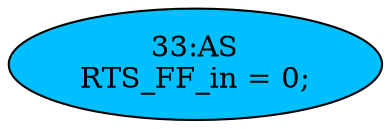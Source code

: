 strict digraph "" {
	node [label="\N"];
	"33:AS"	 [ast="<pyverilog.vparser.ast.Assign object at 0x7fdb0bed6590>",
		def_var="['RTS_FF_in']",
		fillcolor=deepskyblue,
		label="33:AS
RTS_FF_in = 0;",
		statements="[]",
		style=filled,
		typ=Assign,
		use_var="[]"];
}
